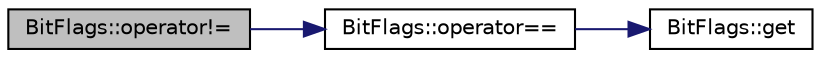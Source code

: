 digraph "BitFlags::operator!="
{
 // INTERACTIVE_SVG=YES
  edge [fontname="Helvetica",fontsize="10",labelfontname="Helvetica",labelfontsize="10"];
  node [fontname="Helvetica",fontsize="10",shape=record];
  rankdir="LR";
  Node1 [label="BitFlags::operator!=",height=0.2,width=0.4,color="black", fillcolor="grey75", style="filled", fontcolor="black"];
  Node1 -> Node2 [color="midnightblue",fontsize="10",style="solid",fontname="Helvetica"];
  Node2 [label="BitFlags::operator==",height=0.2,width=0.4,color="black", fillcolor="white", style="filled",URL="$dd/d2d/class_bit_flags.html#a43e56f1711bd78bc83fad34c40e17bed"];
  Node2 -> Node3 [color="midnightblue",fontsize="10",style="solid",fontname="Helvetica"];
  Node3 [label="BitFlags::get",height=0.2,width=0.4,color="black", fillcolor="white", style="filled",URL="$dd/d2d/class_bit_flags.html#a314cc6f3238b0d5be8cad36ad08b9d54"];
}
